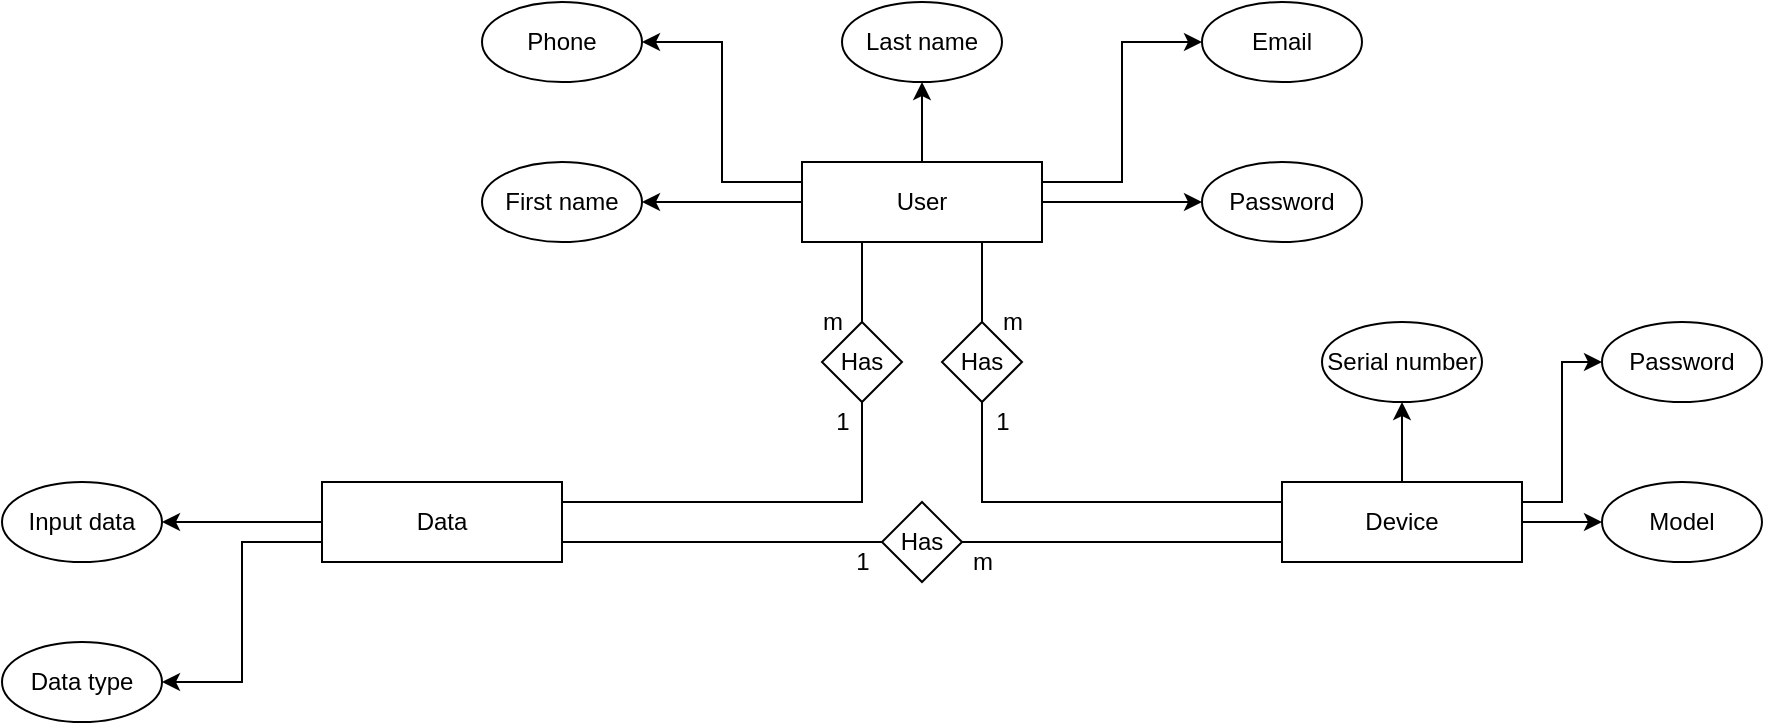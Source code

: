 <mxfile version="15.5.0" type="github">
  <diagram id="NXKH9OekvMDb-WQwvyIM" name="Page-1">
    <mxGraphModel dx="2062" dy="1154" grid="1" gridSize="10" guides="1" tooltips="1" connect="1" arrows="1" fold="1" page="1" pageScale="1" pageWidth="200000" pageHeight="200000" math="0" shadow="0">
      <root>
        <mxCell id="0" />
        <mxCell id="1" parent="0" />
        <mxCell id="jwMvEWTDmsHy84tJd6QA-8" style="edgeStyle=orthogonalEdgeStyle;rounded=0;orthogonalLoop=1;jettySize=auto;html=1;exitX=0;exitY=0.5;exitDx=0;exitDy=0;" edge="1" parent="1" source="jwMvEWTDmsHy84tJd6QA-1" target="jwMvEWTDmsHy84tJd6QA-3">
          <mxGeometry relative="1" as="geometry" />
        </mxCell>
        <mxCell id="jwMvEWTDmsHy84tJd6QA-10" style="edgeStyle=orthogonalEdgeStyle;rounded=0;orthogonalLoop=1;jettySize=auto;html=1;exitX=0;exitY=0.25;exitDx=0;exitDy=0;entryX=1;entryY=0.5;entryDx=0;entryDy=0;" edge="1" parent="1" source="jwMvEWTDmsHy84tJd6QA-1" target="jwMvEWTDmsHy84tJd6QA-2">
          <mxGeometry relative="1" as="geometry" />
        </mxCell>
        <mxCell id="jwMvEWTDmsHy84tJd6QA-11" style="edgeStyle=orthogonalEdgeStyle;rounded=0;orthogonalLoop=1;jettySize=auto;html=1;exitX=0.5;exitY=0;exitDx=0;exitDy=0;entryX=0.5;entryY=1;entryDx=0;entryDy=0;" edge="1" parent="1" source="jwMvEWTDmsHy84tJd6QA-1" target="jwMvEWTDmsHy84tJd6QA-4">
          <mxGeometry relative="1" as="geometry" />
        </mxCell>
        <mxCell id="jwMvEWTDmsHy84tJd6QA-12" style="edgeStyle=orthogonalEdgeStyle;rounded=0;orthogonalLoop=1;jettySize=auto;html=1;exitX=1;exitY=0.25;exitDx=0;exitDy=0;entryX=0;entryY=0.5;entryDx=0;entryDy=0;" edge="1" parent="1" source="jwMvEWTDmsHy84tJd6QA-1" target="jwMvEWTDmsHy84tJd6QA-5">
          <mxGeometry relative="1" as="geometry" />
        </mxCell>
        <mxCell id="jwMvEWTDmsHy84tJd6QA-13" style="edgeStyle=orthogonalEdgeStyle;rounded=0;orthogonalLoop=1;jettySize=auto;html=1;exitX=1;exitY=0.5;exitDx=0;exitDy=0;entryX=0;entryY=0.5;entryDx=0;entryDy=0;" edge="1" parent="1" source="jwMvEWTDmsHy84tJd6QA-1" target="jwMvEWTDmsHy84tJd6QA-6">
          <mxGeometry relative="1" as="geometry" />
        </mxCell>
        <mxCell id="jwMvEWTDmsHy84tJd6QA-19" style="edgeStyle=orthogonalEdgeStyle;rounded=0;orthogonalLoop=1;jettySize=auto;html=1;exitX=0.75;exitY=1;exitDx=0;exitDy=0;endArrow=none;endFill=0;" edge="1" parent="1" source="jwMvEWTDmsHy84tJd6QA-1" target="jwMvEWTDmsHy84tJd6QA-14">
          <mxGeometry relative="1" as="geometry" />
        </mxCell>
        <mxCell id="jwMvEWTDmsHy84tJd6QA-32" style="edgeStyle=orthogonalEdgeStyle;rounded=0;orthogonalLoop=1;jettySize=auto;html=1;exitX=0.25;exitY=1;exitDx=0;exitDy=0;entryX=0.5;entryY=0;entryDx=0;entryDy=0;endArrow=none;endFill=0;" edge="1" parent="1" source="jwMvEWTDmsHy84tJd6QA-1" target="jwMvEWTDmsHy84tJd6QA-31">
          <mxGeometry relative="1" as="geometry" />
        </mxCell>
        <mxCell id="jwMvEWTDmsHy84tJd6QA-1" value="User" style="rounded=0;whiteSpace=wrap;html=1;" vertex="1" parent="1">
          <mxGeometry x="720" y="240" width="120" height="40" as="geometry" />
        </mxCell>
        <mxCell id="jwMvEWTDmsHy84tJd6QA-2" value="Phone" style="ellipse;whiteSpace=wrap;html=1;" vertex="1" parent="1">
          <mxGeometry x="560" y="160" width="80" height="40" as="geometry" />
        </mxCell>
        <mxCell id="jwMvEWTDmsHy84tJd6QA-3" value="First name" style="ellipse;whiteSpace=wrap;html=1;" vertex="1" parent="1">
          <mxGeometry x="560" y="240" width="80" height="40" as="geometry" />
        </mxCell>
        <mxCell id="jwMvEWTDmsHy84tJd6QA-4" value="Last name" style="ellipse;whiteSpace=wrap;html=1;" vertex="1" parent="1">
          <mxGeometry x="740" y="160" width="80" height="40" as="geometry" />
        </mxCell>
        <mxCell id="jwMvEWTDmsHy84tJd6QA-5" value="Email" style="ellipse;whiteSpace=wrap;html=1;" vertex="1" parent="1">
          <mxGeometry x="920" y="160" width="80" height="40" as="geometry" />
        </mxCell>
        <mxCell id="jwMvEWTDmsHy84tJd6QA-6" value="Password" style="ellipse;whiteSpace=wrap;html=1;" vertex="1" parent="1">
          <mxGeometry x="920" y="240" width="80" height="40" as="geometry" />
        </mxCell>
        <mxCell id="jwMvEWTDmsHy84tJd6QA-21" style="edgeStyle=orthogonalEdgeStyle;rounded=0;orthogonalLoop=1;jettySize=auto;html=1;exitX=0.5;exitY=1;exitDx=0;exitDy=0;entryX=0;entryY=0.25;entryDx=0;entryDy=0;endArrow=none;endFill=0;" edge="1" parent="1" source="jwMvEWTDmsHy84tJd6QA-14" target="jwMvEWTDmsHy84tJd6QA-15">
          <mxGeometry relative="1" as="geometry" />
        </mxCell>
        <mxCell id="jwMvEWTDmsHy84tJd6QA-14" value="Has" style="rhombus;whiteSpace=wrap;html=1;" vertex="1" parent="1">
          <mxGeometry x="790" y="320" width="40" height="40" as="geometry" />
        </mxCell>
        <mxCell id="jwMvEWTDmsHy84tJd6QA-28" style="edgeStyle=orthogonalEdgeStyle;rounded=0;orthogonalLoop=1;jettySize=auto;html=1;exitX=0.5;exitY=0;exitDx=0;exitDy=0;entryX=0.5;entryY=1;entryDx=0;entryDy=0;" edge="1" parent="1" source="jwMvEWTDmsHy84tJd6QA-15" target="jwMvEWTDmsHy84tJd6QA-16">
          <mxGeometry relative="1" as="geometry" />
        </mxCell>
        <mxCell id="jwMvEWTDmsHy84tJd6QA-29" style="edgeStyle=orthogonalEdgeStyle;rounded=0;orthogonalLoop=1;jettySize=auto;html=1;exitX=1;exitY=0.25;exitDx=0;exitDy=0;entryX=0;entryY=0.5;entryDx=0;entryDy=0;" edge="1" parent="1" source="jwMvEWTDmsHy84tJd6QA-15" target="jwMvEWTDmsHy84tJd6QA-17">
          <mxGeometry relative="1" as="geometry" />
        </mxCell>
        <mxCell id="jwMvEWTDmsHy84tJd6QA-30" style="edgeStyle=orthogonalEdgeStyle;rounded=0;orthogonalLoop=1;jettySize=auto;html=1;exitX=1;exitY=0.5;exitDx=0;exitDy=0;entryX=0;entryY=0.5;entryDx=0;entryDy=0;" edge="1" parent="1" source="jwMvEWTDmsHy84tJd6QA-15" target="jwMvEWTDmsHy84tJd6QA-18">
          <mxGeometry relative="1" as="geometry" />
        </mxCell>
        <mxCell id="jwMvEWTDmsHy84tJd6QA-35" style="edgeStyle=orthogonalEdgeStyle;rounded=0;orthogonalLoop=1;jettySize=auto;html=1;exitX=0;exitY=0.75;exitDx=0;exitDy=0;endArrow=none;endFill=0;" edge="1" parent="1" source="jwMvEWTDmsHy84tJd6QA-15" target="jwMvEWTDmsHy84tJd6QA-34">
          <mxGeometry relative="1" as="geometry" />
        </mxCell>
        <mxCell id="jwMvEWTDmsHy84tJd6QA-15" value="Device" style="rounded=0;whiteSpace=wrap;html=1;" vertex="1" parent="1">
          <mxGeometry x="960" y="400" width="120" height="40" as="geometry" />
        </mxCell>
        <mxCell id="jwMvEWTDmsHy84tJd6QA-16" value="Serial number" style="ellipse;whiteSpace=wrap;html=1;" vertex="1" parent="1">
          <mxGeometry x="980" y="320" width="80" height="40" as="geometry" />
        </mxCell>
        <mxCell id="jwMvEWTDmsHy84tJd6QA-17" value="Password" style="ellipse;whiteSpace=wrap;html=1;" vertex="1" parent="1">
          <mxGeometry x="1120" y="320" width="80" height="40" as="geometry" />
        </mxCell>
        <mxCell id="jwMvEWTDmsHy84tJd6QA-18" value="Model" style="ellipse;whiteSpace=wrap;html=1;" vertex="1" parent="1">
          <mxGeometry x="1120" y="400" width="80" height="40" as="geometry" />
        </mxCell>
        <mxCell id="jwMvEWTDmsHy84tJd6QA-20" value="m" style="text;html=1;align=center;verticalAlign=middle;resizable=0;points=[];autosize=1;strokeColor=none;fillColor=none;" vertex="1" parent="1">
          <mxGeometry x="810" y="310" width="30" height="20" as="geometry" />
        </mxCell>
        <mxCell id="jwMvEWTDmsHy84tJd6QA-22" value="1" style="text;html=1;align=center;verticalAlign=middle;resizable=0;points=[];autosize=1;strokeColor=none;fillColor=none;" vertex="1" parent="1">
          <mxGeometry x="810" y="360" width="20" height="20" as="geometry" />
        </mxCell>
        <mxCell id="jwMvEWTDmsHy84tJd6QA-26" style="edgeStyle=orthogonalEdgeStyle;rounded=0;orthogonalLoop=1;jettySize=auto;html=1;exitX=0;exitY=0.5;exitDx=0;exitDy=0;entryX=1;entryY=0.5;entryDx=0;entryDy=0;" edge="1" parent="1" source="jwMvEWTDmsHy84tJd6QA-23" target="jwMvEWTDmsHy84tJd6QA-24">
          <mxGeometry relative="1" as="geometry" />
        </mxCell>
        <mxCell id="jwMvEWTDmsHy84tJd6QA-27" style="edgeStyle=orthogonalEdgeStyle;rounded=0;orthogonalLoop=1;jettySize=auto;html=1;exitX=0;exitY=0.75;exitDx=0;exitDy=0;entryX=1;entryY=0.5;entryDx=0;entryDy=0;" edge="1" parent="1" source="jwMvEWTDmsHy84tJd6QA-23" target="jwMvEWTDmsHy84tJd6QA-25">
          <mxGeometry relative="1" as="geometry" />
        </mxCell>
        <mxCell id="jwMvEWTDmsHy84tJd6QA-36" style="edgeStyle=orthogonalEdgeStyle;rounded=0;orthogonalLoop=1;jettySize=auto;html=1;exitX=1;exitY=0.75;exitDx=0;exitDy=0;entryX=0;entryY=0.5;entryDx=0;entryDy=0;endArrow=none;endFill=0;" edge="1" parent="1" source="jwMvEWTDmsHy84tJd6QA-23" target="jwMvEWTDmsHy84tJd6QA-34">
          <mxGeometry relative="1" as="geometry" />
        </mxCell>
        <mxCell id="jwMvEWTDmsHy84tJd6QA-23" value="Data" style="rounded=0;whiteSpace=wrap;html=1;" vertex="1" parent="1">
          <mxGeometry x="480" y="400" width="120" height="40" as="geometry" />
        </mxCell>
        <mxCell id="jwMvEWTDmsHy84tJd6QA-24" value="Input data" style="ellipse;whiteSpace=wrap;html=1;" vertex="1" parent="1">
          <mxGeometry x="320" y="400" width="80" height="40" as="geometry" />
        </mxCell>
        <mxCell id="jwMvEWTDmsHy84tJd6QA-25" value="Data type" style="ellipse;whiteSpace=wrap;html=1;" vertex="1" parent="1">
          <mxGeometry x="320" y="480" width="80" height="40" as="geometry" />
        </mxCell>
        <mxCell id="jwMvEWTDmsHy84tJd6QA-33" style="edgeStyle=orthogonalEdgeStyle;rounded=0;orthogonalLoop=1;jettySize=auto;html=1;exitX=0.5;exitY=1;exitDx=0;exitDy=0;entryX=1;entryY=0.25;entryDx=0;entryDy=0;endArrow=none;endFill=0;" edge="1" parent="1" source="jwMvEWTDmsHy84tJd6QA-31" target="jwMvEWTDmsHy84tJd6QA-23">
          <mxGeometry relative="1" as="geometry" />
        </mxCell>
        <mxCell id="jwMvEWTDmsHy84tJd6QA-31" value="Has" style="rhombus;whiteSpace=wrap;html=1;" vertex="1" parent="1">
          <mxGeometry x="730" y="320" width="40" height="40" as="geometry" />
        </mxCell>
        <mxCell id="jwMvEWTDmsHy84tJd6QA-34" value="Has" style="rhombus;whiteSpace=wrap;html=1;" vertex="1" parent="1">
          <mxGeometry x="760" y="410" width="40" height="40" as="geometry" />
        </mxCell>
        <mxCell id="jwMvEWTDmsHy84tJd6QA-37" value="1" style="text;html=1;align=center;verticalAlign=middle;resizable=0;points=[];autosize=1;strokeColor=none;fillColor=none;" vertex="1" parent="1">
          <mxGeometry x="730" y="360" width="20" height="20" as="geometry" />
        </mxCell>
        <mxCell id="jwMvEWTDmsHy84tJd6QA-38" value="1" style="text;html=1;align=center;verticalAlign=middle;resizable=0;points=[];autosize=1;strokeColor=none;fillColor=none;" vertex="1" parent="1">
          <mxGeometry x="740" y="430" width="20" height="20" as="geometry" />
        </mxCell>
        <mxCell id="jwMvEWTDmsHy84tJd6QA-39" value="m" style="text;html=1;align=center;verticalAlign=middle;resizable=0;points=[];autosize=1;strokeColor=none;fillColor=none;" vertex="1" parent="1">
          <mxGeometry x="720" y="310" width="30" height="20" as="geometry" />
        </mxCell>
        <mxCell id="jwMvEWTDmsHy84tJd6QA-40" value="m" style="text;html=1;align=center;verticalAlign=middle;resizable=0;points=[];autosize=1;strokeColor=none;fillColor=none;" vertex="1" parent="1">
          <mxGeometry x="795" y="430" width="30" height="20" as="geometry" />
        </mxCell>
      </root>
    </mxGraphModel>
  </diagram>
</mxfile>
